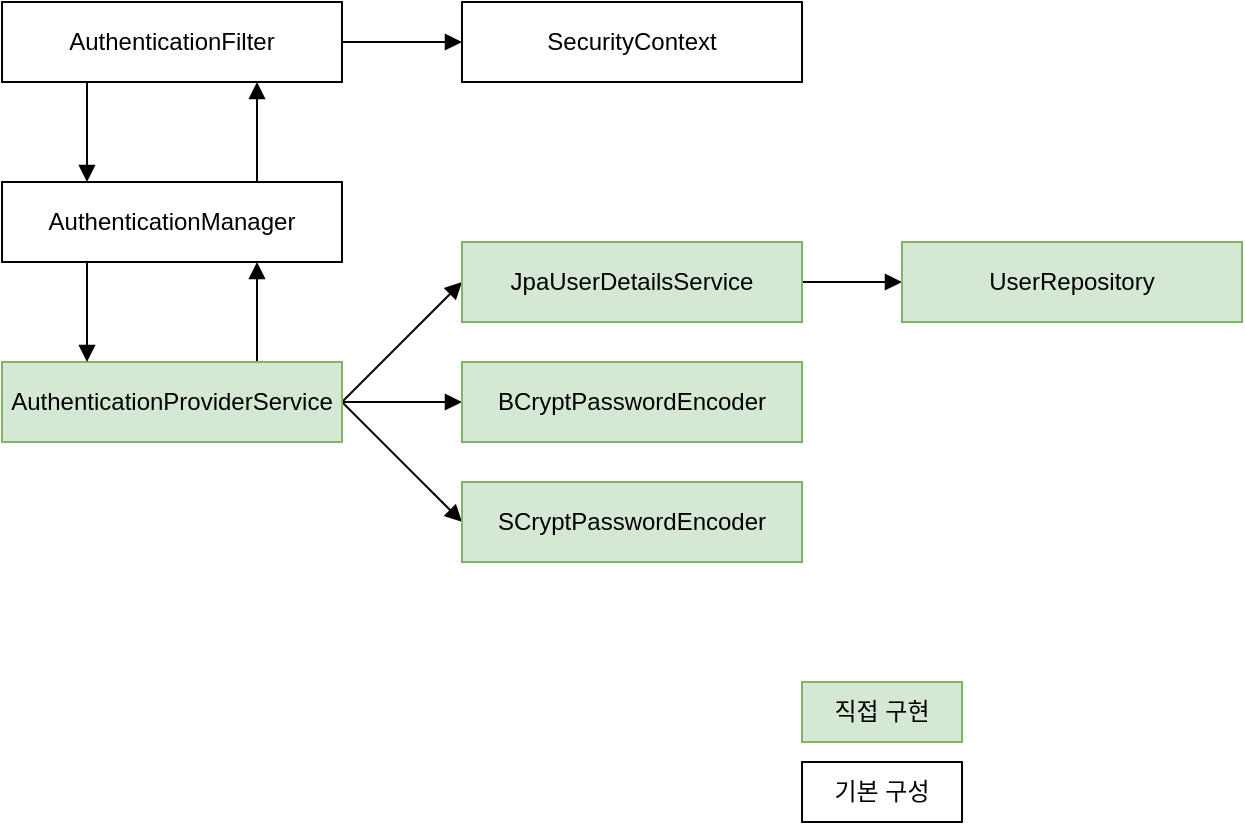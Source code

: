 <mxfile version="23.0.2" type="device">
  <diagram name="페이지-1" id="6WIlpNULI1aGrnbOF9q0">
    <mxGraphModel dx="1114" dy="894" grid="1" gridSize="10" guides="1" tooltips="1" connect="1" arrows="1" fold="1" page="1" pageScale="1" pageWidth="827" pageHeight="1169" math="0" shadow="0">
      <root>
        <mxCell id="0" />
        <mxCell id="1" parent="0" />
        <mxCell id="xpThE5m2kVax3GkuNGA5-11" style="edgeStyle=orthogonalEdgeStyle;rounded=0;orthogonalLoop=1;jettySize=auto;html=1;exitX=0.75;exitY=0;exitDx=0;exitDy=0;entryX=0.75;entryY=1;entryDx=0;entryDy=0;endArrow=block;endFill=1;" edge="1" parent="1" source="xpThE5m2kVax3GkuNGA5-1" target="xpThE5m2kVax3GkuNGA5-2">
          <mxGeometry relative="1" as="geometry" />
        </mxCell>
        <mxCell id="xpThE5m2kVax3GkuNGA5-14" style="rounded=0;orthogonalLoop=1;jettySize=auto;html=1;entryX=0;entryY=0.5;entryDx=0;entryDy=0;exitX=1;exitY=0.5;exitDx=0;exitDy=0;endArrow=block;endFill=1;" edge="1" parent="1" source="xpThE5m2kVax3GkuNGA5-1" target="xpThE5m2kVax3GkuNGA5-5">
          <mxGeometry relative="1" as="geometry" />
        </mxCell>
        <mxCell id="xpThE5m2kVax3GkuNGA5-15" style="edgeStyle=orthogonalEdgeStyle;rounded=0;orthogonalLoop=1;jettySize=auto;html=1;entryX=0;entryY=0.5;entryDx=0;entryDy=0;endArrow=block;endFill=1;" edge="1" parent="1" source="xpThE5m2kVax3GkuNGA5-1" target="xpThE5m2kVax3GkuNGA5-6">
          <mxGeometry relative="1" as="geometry" />
        </mxCell>
        <mxCell id="xpThE5m2kVax3GkuNGA5-16" style="rounded=0;orthogonalLoop=1;jettySize=auto;html=1;entryX=0;entryY=0.5;entryDx=0;entryDy=0;exitX=1;exitY=0.5;exitDx=0;exitDy=0;endArrow=block;endFill=1;" edge="1" parent="1" source="xpThE5m2kVax3GkuNGA5-1" target="xpThE5m2kVax3GkuNGA5-7">
          <mxGeometry relative="1" as="geometry" />
        </mxCell>
        <mxCell id="xpThE5m2kVax3GkuNGA5-1" value="AuthenticationProviderService" style="rounded=0;whiteSpace=wrap;html=1;fillColor=#d5e8d4;strokeColor=#82b366;" vertex="1" parent="1">
          <mxGeometry x="160" y="260" width="170" height="40" as="geometry" />
        </mxCell>
        <mxCell id="xpThE5m2kVax3GkuNGA5-10" style="edgeStyle=orthogonalEdgeStyle;rounded=0;orthogonalLoop=1;jettySize=auto;html=1;exitX=0.25;exitY=1;exitDx=0;exitDy=0;entryX=0.25;entryY=0;entryDx=0;entryDy=0;endArrow=block;endFill=1;" edge="1" parent="1" source="xpThE5m2kVax3GkuNGA5-2" target="xpThE5m2kVax3GkuNGA5-1">
          <mxGeometry relative="1" as="geometry" />
        </mxCell>
        <mxCell id="xpThE5m2kVax3GkuNGA5-12" style="edgeStyle=orthogonalEdgeStyle;rounded=0;orthogonalLoop=1;jettySize=auto;html=1;exitX=0.75;exitY=0;exitDx=0;exitDy=0;entryX=0.75;entryY=1;entryDx=0;entryDy=0;endArrow=block;endFill=1;" edge="1" parent="1" source="xpThE5m2kVax3GkuNGA5-2" target="xpThE5m2kVax3GkuNGA5-3">
          <mxGeometry relative="1" as="geometry" />
        </mxCell>
        <mxCell id="xpThE5m2kVax3GkuNGA5-2" value="AuthenticationManager" style="rounded=0;whiteSpace=wrap;html=1;" vertex="1" parent="1">
          <mxGeometry x="160" y="170" width="170" height="40" as="geometry" />
        </mxCell>
        <mxCell id="xpThE5m2kVax3GkuNGA5-9" style="edgeStyle=orthogonalEdgeStyle;rounded=0;orthogonalLoop=1;jettySize=auto;html=1;exitX=0.25;exitY=1;exitDx=0;exitDy=0;entryX=0.25;entryY=0;entryDx=0;entryDy=0;endArrow=block;endFill=1;" edge="1" parent="1" source="xpThE5m2kVax3GkuNGA5-3" target="xpThE5m2kVax3GkuNGA5-2">
          <mxGeometry relative="1" as="geometry" />
        </mxCell>
        <mxCell id="xpThE5m2kVax3GkuNGA5-13" style="edgeStyle=orthogonalEdgeStyle;rounded=0;orthogonalLoop=1;jettySize=auto;html=1;endArrow=block;endFill=1;" edge="1" parent="1" source="xpThE5m2kVax3GkuNGA5-3" target="xpThE5m2kVax3GkuNGA5-4">
          <mxGeometry relative="1" as="geometry" />
        </mxCell>
        <mxCell id="xpThE5m2kVax3GkuNGA5-3" value="AuthenticationFilter" style="rounded=0;whiteSpace=wrap;html=1;" vertex="1" parent="1">
          <mxGeometry x="160" y="80" width="170" height="40" as="geometry" />
        </mxCell>
        <mxCell id="xpThE5m2kVax3GkuNGA5-4" value="SecurityContext" style="rounded=0;whiteSpace=wrap;html=1;" vertex="1" parent="1">
          <mxGeometry x="390" y="80" width="170" height="40" as="geometry" />
        </mxCell>
        <mxCell id="xpThE5m2kVax3GkuNGA5-17" style="edgeStyle=orthogonalEdgeStyle;rounded=0;orthogonalLoop=1;jettySize=auto;html=1;endArrow=block;endFill=1;" edge="1" parent="1" source="xpThE5m2kVax3GkuNGA5-5" target="xpThE5m2kVax3GkuNGA5-8">
          <mxGeometry relative="1" as="geometry" />
        </mxCell>
        <mxCell id="xpThE5m2kVax3GkuNGA5-5" value="JpaUserDetailsService" style="rounded=0;whiteSpace=wrap;html=1;fillColor=#d5e8d4;strokeColor=#82b366;" vertex="1" parent="1">
          <mxGeometry x="390" y="200" width="170" height="40" as="geometry" />
        </mxCell>
        <mxCell id="xpThE5m2kVax3GkuNGA5-6" value="BCryptPasswordEncoder" style="rounded=0;whiteSpace=wrap;html=1;fillColor=#d5e8d4;strokeColor=#82b366;" vertex="1" parent="1">
          <mxGeometry x="390" y="260" width="170" height="40" as="geometry" />
        </mxCell>
        <mxCell id="xpThE5m2kVax3GkuNGA5-7" value="SCryptPasswordEncoder" style="rounded=0;whiteSpace=wrap;html=1;fillColor=#d5e8d4;strokeColor=#82b366;" vertex="1" parent="1">
          <mxGeometry x="390" y="320" width="170" height="40" as="geometry" />
        </mxCell>
        <mxCell id="xpThE5m2kVax3GkuNGA5-8" value="UserRepository" style="rounded=0;whiteSpace=wrap;html=1;fillColor=#d5e8d4;strokeColor=#82b366;" vertex="1" parent="1">
          <mxGeometry x="610" y="200" width="170" height="40" as="geometry" />
        </mxCell>
        <mxCell id="xpThE5m2kVax3GkuNGA5-20" value="직접 구현" style="rounded=0;whiteSpace=wrap;html=1;fillColor=#d5e8d4;strokeColor=#82b366;" vertex="1" parent="1">
          <mxGeometry x="560" y="420" width="80" height="30" as="geometry" />
        </mxCell>
        <mxCell id="xpThE5m2kVax3GkuNGA5-21" value="기본 구성" style="rounded=0;whiteSpace=wrap;html=1;" vertex="1" parent="1">
          <mxGeometry x="560" y="460" width="80" height="30" as="geometry" />
        </mxCell>
      </root>
    </mxGraphModel>
  </diagram>
</mxfile>
